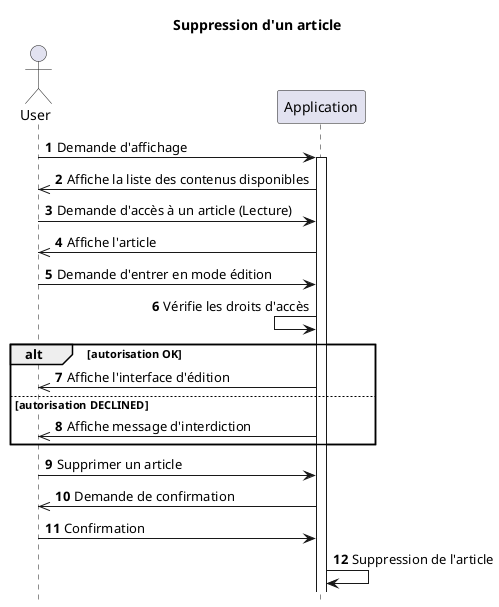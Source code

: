 @startuml

autonumber
hide footbox
title Suppression d'un article


actor User as U
participant Application as A

U -> A ++: Demande d'affichage
U <<- A: Affiche la liste des contenus disponibles
U -> A: Demande d'accès à un article (Lecture)
U <<- A: Affiche l'article
U -> A: Demande d'entrer en mode édition
A <- A: Vérifie les droits d'accès
alt autorisation OK
U <<- A: Affiche l'interface d'édition
else autorisation DECLINED
U <<- A: Affiche message d'interdiction
end
U -> A: Supprimer un article
U <<- A: Demande de confirmation
U -> A: Confirmation
A -> A: Suppression de l'article

@enduml
